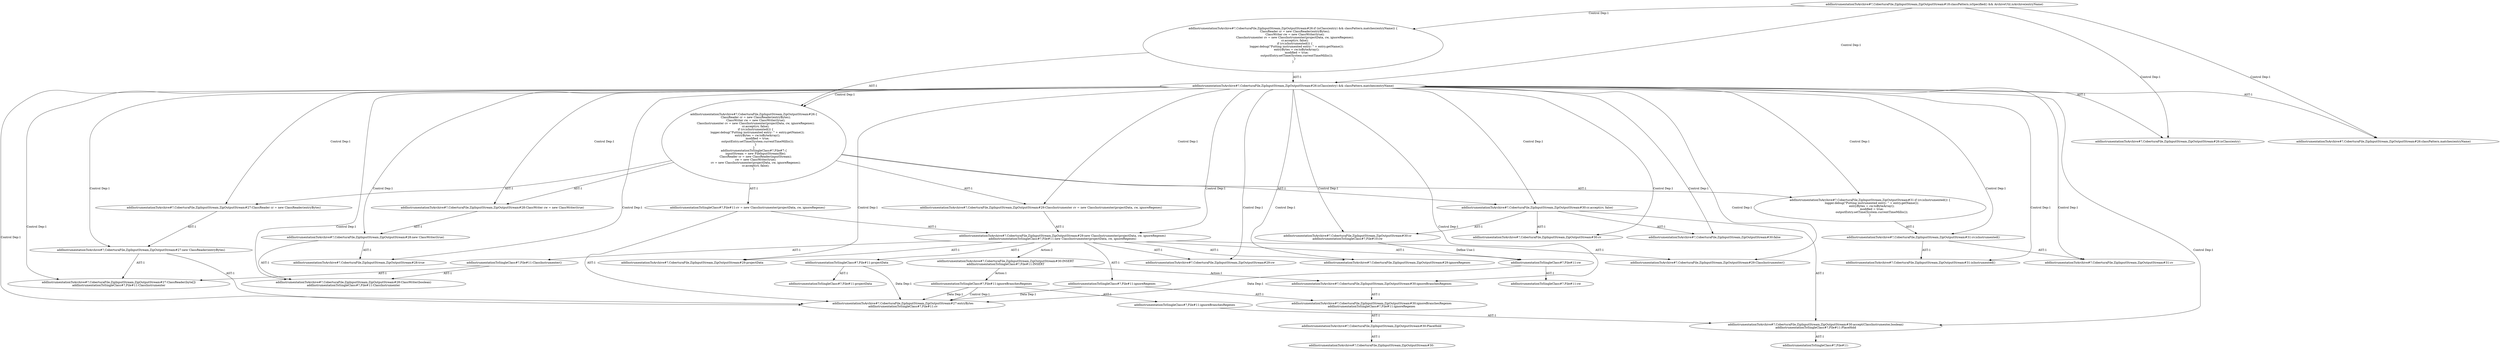 digraph "Pattern" {
0 [label="addInstrumentationToArchive#?,CoberturaFile,ZipInputStream,ZipOutputStream#30:INSERT
addInstrumentationToSingleClass#?,File#11:INSERT" shape=ellipse]
1 [label="addInstrumentationToArchive#?,CoberturaFile,ZipInputStream,ZipOutputStream#29:new ClassInstrumenter(projectData, cw, ignoreRegexes)
addInstrumentationToSingleClass#?,File#11:new ClassInstrumenter(projectData, cw, ignoreRegexes)" shape=ellipse]
2 [label="addInstrumentationToArchive#?,CoberturaFile,ZipInputStream,ZipOutputStream#26:isClass(entry) && classPattern.matches(entryName)" shape=ellipse]
3 [label="addInstrumentationToArchive#?,CoberturaFile,ZipInputStream,ZipOutputStream#18:classPattern.isSpecified() && ArchiveUtil.isArchive(entryName)" shape=ellipse]
4 [label="addInstrumentationToArchive#?,CoberturaFile,ZipInputStream,ZipOutputStream#26:if (isClass(entry) && classPattern.matches(entryName)) \{
    ClassReader cr = new ClassReader(entryBytes);
    ClassWriter cw = new ClassWriter(true);
    ClassInstrumenter cv = new ClassInstrumenter(projectData, cw, ignoreRegexes);
    cr.accept(cv, false);
    if (cv.isInstrumented()) \{
        logger.debug(\"Putting instrumented entry: \" + entry.getName());
        entryBytes = cw.toByteArray();
        modified = true;
        outputEntry.setTime(System.currentTimeMillis());
    \}
\}" shape=ellipse]
5 [label="addInstrumentationToArchive#?,CoberturaFile,ZipInputStream,ZipOutputStream#26:isClass(entry)" shape=ellipse]
6 [label="addInstrumentationToArchive#?,CoberturaFile,ZipInputStream,ZipOutputStream#26:classPattern.matches(entryName)" shape=ellipse]
7 [label="addInstrumentationToArchive#?,CoberturaFile,ZipInputStream,ZipOutputStream#26:\{
    ClassReader cr = new ClassReader(entryBytes);
    ClassWriter cw = new ClassWriter(true);
    ClassInstrumenter cv = new ClassInstrumenter(projectData, cw, ignoreRegexes);
    cr.accept(cv, false);
    if (cv.isInstrumented()) \{
        logger.debug(\"Putting instrumented entry: \" + entry.getName());
        entryBytes = cw.toByteArray();
        modified = true;
        outputEntry.setTime(System.currentTimeMillis());
    \}
\}
addInstrumentationToSingleClass#?,File#7:\{
    inputStream = new FileInputStream(file);
    ClassReader cr = new ClassReader(inputStream);
    cw = new ClassWriter(true);
    cv = new ClassInstrumenter(projectData, cw, ignoreRegexes);
    cr.accept(cv, false);
\}" shape=ellipse]
8 [label="addInstrumentationToArchive#?,CoberturaFile,ZipInputStream,ZipOutputStream#27:ClassReader cr = new ClassReader(entryBytes)" shape=ellipse]
9 [label="addInstrumentationToArchive#?,CoberturaFile,ZipInputStream,ZipOutputStream#27:new ClassReader(entryBytes)" shape=ellipse]
10 [label="addInstrumentationToArchive#?,CoberturaFile,ZipInputStream,ZipOutputStream#27:ClassReader(byte[])
addInstrumentationToSingleClass#?,File#11:ClassInstrumenter" shape=ellipse]
11 [label="addInstrumentationToArchive#?,CoberturaFile,ZipInputStream,ZipOutputStream#27:entryBytes
addInstrumentationToSingleClass#?,File#11:cv" shape=ellipse]
12 [label="addInstrumentationToArchive#?,CoberturaFile,ZipInputStream,ZipOutputStream#28:ClassWriter cw = new ClassWriter(true)" shape=ellipse]
13 [label="addInstrumentationToArchive#?,CoberturaFile,ZipInputStream,ZipOutputStream#28:new ClassWriter(true)" shape=ellipse]
14 [label="addInstrumentationToArchive#?,CoberturaFile,ZipInputStream,ZipOutputStream#28:ClassWriter(boolean)
addInstrumentationToSingleClass#?,File#11:ClassInstrumenter" shape=ellipse]
15 [label="addInstrumentationToArchive#?,CoberturaFile,ZipInputStream,ZipOutputStream#28:true" shape=ellipse]
16 [label="addInstrumentationToArchive#?,CoberturaFile,ZipInputStream,ZipOutputStream#29:ClassInstrumenter cv = new ClassInstrumenter(projectData, cw, ignoreRegexes)" shape=ellipse]
17 [label="addInstrumentationToArchive#?,CoberturaFile,ZipInputStream,ZipOutputStream#29:ClassInstrumenter()" shape=ellipse]
18 [label="addInstrumentationToArchive#?,CoberturaFile,ZipInputStream,ZipOutputStream#29:projectData" shape=ellipse]
19 [label="addInstrumentationToArchive#?,CoberturaFile,ZipInputStream,ZipOutputStream#29:cw" shape=ellipse]
20 [label="addInstrumentationToArchive#?,CoberturaFile,ZipInputStream,ZipOutputStream#29:ignoreRegexes" shape=ellipse]
21 [label="addInstrumentationToArchive#?,CoberturaFile,ZipInputStream,ZipOutputStream#30:cr.accept(cv, false)" shape=ellipse]
22 [label="addInstrumentationToArchive#?,CoberturaFile,ZipInputStream,ZipOutputStream#30:accept(ClassInstrumenter,boolean)
addInstrumentationToSingleClass#?,File#11:PlaceHold" shape=ellipse]
23 [label="addInstrumentationToArchive#?,CoberturaFile,ZipInputStream,ZipOutputStream#30:cr
addInstrumentationToSingleClass#?,File#10:cw" shape=ellipse]
24 [label="addInstrumentationToArchive#?,CoberturaFile,ZipInputStream,ZipOutputStream#30:cv" shape=ellipse]
25 [label="addInstrumentationToArchive#?,CoberturaFile,ZipInputStream,ZipOutputStream#30:false" shape=ellipse]
26 [label="addInstrumentationToArchive#?,CoberturaFile,ZipInputStream,ZipOutputStream#31:if (cv.isInstrumented()) \{
    logger.debug(\"Putting instrumented entry: \" + entry.getName());
    entryBytes = cw.toByteArray();
    modified = true;
    outputEntry.setTime(System.currentTimeMillis());
\}" shape=ellipse]
27 [label="addInstrumentationToArchive#?,CoberturaFile,ZipInputStream,ZipOutputStream#31:cv.isInstrumented()" shape=ellipse]
28 [label="addInstrumentationToArchive#?,CoberturaFile,ZipInputStream,ZipOutputStream#31:isInstrumented()" shape=ellipse]
29 [label="addInstrumentationToArchive#?,CoberturaFile,ZipInputStream,ZipOutputStream#31:cv" shape=ellipse]
30 [label="addInstrumentationToArchive#?,CoberturaFile,ZipInputStream,ZipOutputStream#30:ignoreBranchesRegexes" shape=ellipse]
31 [label="addInstrumentationToArchive#?,CoberturaFile,ZipInputStream,ZipOutputStream#30:ignoreBranchesRegexes
addInstrumentationToSingleClass#?,File#11:ignoreRegexes" shape=ellipse]
32 [label="addInstrumentationToArchive#?,CoberturaFile,ZipInputStream,ZipOutputStream#30:PlaceHold" shape=ellipse]
33 [label="addInstrumentationToArchive#?,CoberturaFile,ZipInputStream,ZipOutputStream#30:" shape=ellipse]
34 [label="addInstrumentationToSingleClass#?,File#11:cv = new ClassInstrumenter(projectData, cw, ignoreRegexes)" shape=ellipse]
35 [label="addInstrumentationToSingleClass#?,File#11:ignoreBranchesRegexes" shape=ellipse]
36 [label="addInstrumentationToSingleClass#?,File#11:" shape=ellipse]
37 [label="addInstrumentationToSingleClass#?,File#11:projectData" shape=ellipse]
38 [label="addInstrumentationToSingleClass#?,File#11:cw" shape=ellipse]
39 [label="addInstrumentationToSingleClass#?,File#11:ignoreRegexes" shape=ellipse]
40 [label="addInstrumentationToSingleClass#?,File#11:cw" shape=ellipse]
41 [label="addInstrumentationToSingleClass#?,File#11:ignoreBranchesRegexes" shape=ellipse]
42 [label="addInstrumentationToSingleClass#?,File#11:projectData" shape=ellipse]
43 [label="addInstrumentationToSingleClass#?,File#11:ClassInstrumenter()" shape=ellipse]
0 -> 30 [label="Action:1"];
0 -> 35 [label="Action:1"];
1 -> 0 [label="Action:2"];
1 -> 17 [label="AST:1"];
1 -> 18 [label="AST:1"];
1 -> 19 [label="AST:1"];
1 -> 20 [label="AST:1"];
1 -> 37 [label="AST:1"];
1 -> 38 [label="AST:1"];
1 -> 39 [label="AST:1"];
1 -> 43 [label="AST:1"];
2 -> 1 [label="Control Dep:1"];
2 -> 5 [label="AST:1"];
2 -> 6 [label="AST:1"];
2 -> 7 [label="Control Dep:1"];
2 -> 8 [label="Control Dep:1"];
2 -> 9 [label="Control Dep:1"];
2 -> 10 [label="Control Dep:1"];
2 -> 11 [label="Control Dep:1"];
2 -> 12 [label="Control Dep:1"];
2 -> 13 [label="Control Dep:1"];
2 -> 14 [label="Control Dep:1"];
2 -> 15 [label="Control Dep:1"];
2 -> 16 [label="Control Dep:1"];
2 -> 17 [label="Control Dep:1"];
2 -> 18 [label="Control Dep:1"];
2 -> 19 [label="Control Dep:1"];
2 -> 20 [label="Control Dep:1"];
2 -> 21 [label="Control Dep:1"];
2 -> 22 [label="Control Dep:1"];
2 -> 23 [label="Control Dep:1"];
2 -> 24 [label="Control Dep:1"];
2 -> 25 [label="Control Dep:1"];
2 -> 26 [label="Control Dep:1"];
2 -> 27 [label="Control Dep:1"];
2 -> 28 [label="Control Dep:1"];
2 -> 29 [label="Control Dep:1"];
2 -> 30 [label="Control Dep:1"];
3 -> 2 [label="Control Dep:1"];
3 -> 4 [label="Control Dep:1"];
3 -> 5 [label="Control Dep:1"];
3 -> 6 [label="Control Dep:1"];
4 -> 2 [label="AST:1"];
4 -> 7 [label="AST:1"];
7 -> 8 [label="AST:1"];
7 -> 12 [label="AST:1"];
7 -> 16 [label="AST:1"];
7 -> 21 [label="AST:1"];
7 -> 26 [label="AST:1"];
7 -> 34 [label="AST:1"];
8 -> 9 [label="AST:1"];
9 -> 10 [label="AST:1"];
9 -> 11 [label="AST:1"];
12 -> 13 [label="AST:1"];
13 -> 14 [label="AST:1"];
13 -> 15 [label="AST:1"];
16 -> 1 [label="AST:1"];
21 -> 23 [label="AST:1"];
21 -> 22 [label="AST:1"];
21 -> 24 [label="AST:1"];
21 -> 25 [label="AST:1"];
22 -> 36 [label="AST:1"];
23 -> 38 [label="Define Use:1"];
26 -> 27 [label="AST:1"];
27 -> 29 [label="AST:1"];
27 -> 28 [label="AST:1"];
30 -> 31 [label="AST:1"];
31 -> 32 [label="AST:1"];
32 -> 33 [label="AST:1"];
34 -> 11 [label="AST:1"];
34 -> 1 [label="AST:1"];
35 -> 41 [label="AST:1"];
35 -> 11 [label="Data Dep:1"];
35 -> 11 [label="Control Dep:1"];
37 -> 42 [label="AST:1"];
37 -> 11 [label="Data Dep:1"];
38 -> 40 [label="AST:1"];
38 -> 11 [label="Data Dep:1"];
39 -> 31 [label="AST:1"];
39 -> 11 [label="Data Dep:1"];
41 -> 22 [label="AST:1"];
43 -> 10 [label="AST:1"];
43 -> 14 [label="AST:1"];
}